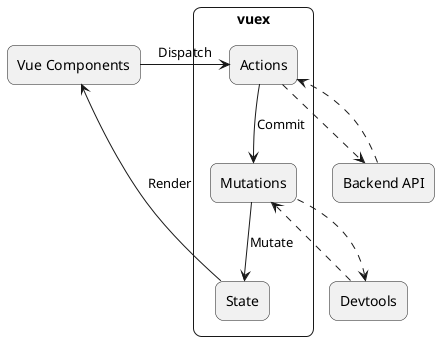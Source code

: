 @startuml
skinparam roundCorner 15
rectangle "vuex" {
    rectangle a as "Actions"
    rectangle m as "Mutations"
    rectangle s as "State"
    a --> m: Commit
    m --> s: Mutate
}
rectangle vc as "Vue Components"
rectangle ba as "Backend API"
rectangle dt as "Devtools"
s -left-> vc: Render
vc -right-> a: Dispatch
a ..> ba
ba ..> a
m ..> dt
dt ..> m
@enduml